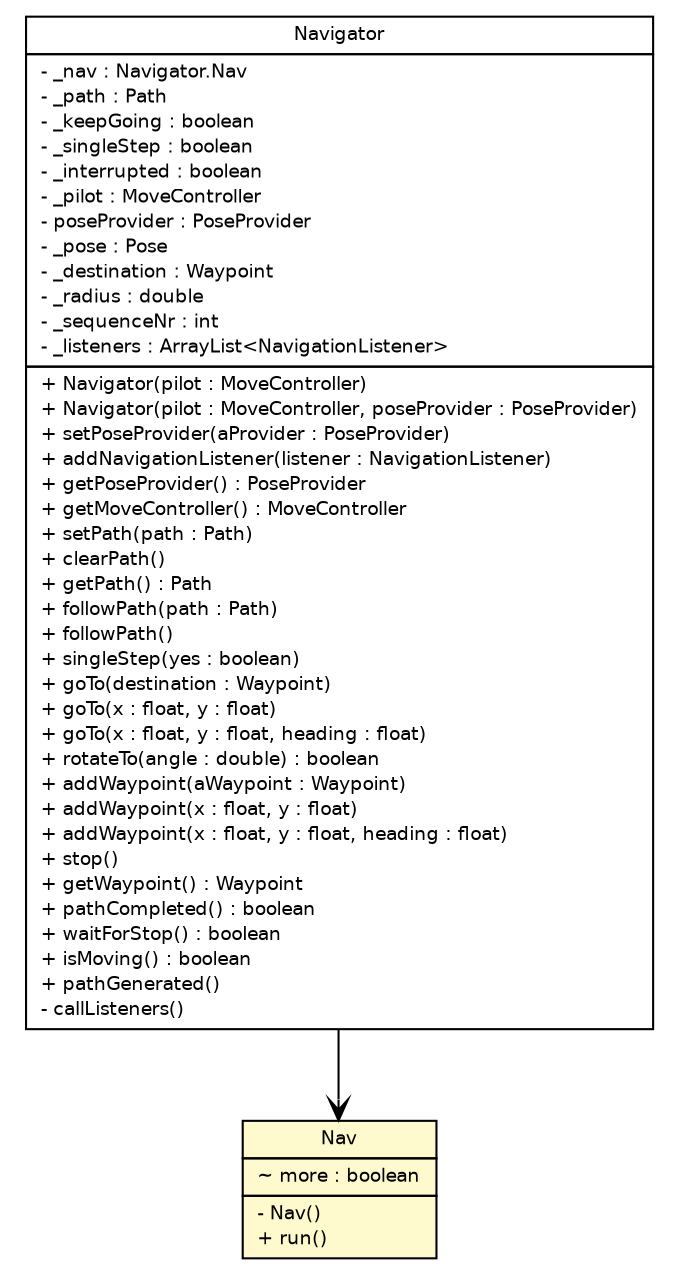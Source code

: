#!/usr/local/bin/dot
#
# Class diagram 
# Generated by UMLGraph version R5_6-24-gf6e263 (http://www.umlgraph.org/)
#

digraph G {
	edge [fontname="Helvetica",fontsize=10,labelfontname="Helvetica",labelfontsize=10];
	node [fontname="Helvetica",fontsize=10,shape=plaintext];
	nodesep=0.25;
	ranksep=0.5;
	// lejos.robotics.navigation.Navigator
	c2729 [label=<<table title="lejos.robotics.navigation.Navigator" border="0" cellborder="1" cellspacing="0" cellpadding="2" port="p" href="./Navigator.html">
		<tr><td><table border="0" cellspacing="0" cellpadding="1">
<tr><td align="center" balign="center"> Navigator </td></tr>
		</table></td></tr>
		<tr><td><table border="0" cellspacing="0" cellpadding="1">
<tr><td align="left" balign="left"> - _nav : Navigator.Nav </td></tr>
<tr><td align="left" balign="left"> - _path : Path </td></tr>
<tr><td align="left" balign="left"> - _keepGoing : boolean </td></tr>
<tr><td align="left" balign="left"> - _singleStep : boolean </td></tr>
<tr><td align="left" balign="left"> - _interrupted : boolean </td></tr>
<tr><td align="left" balign="left"> - _pilot : MoveController </td></tr>
<tr><td align="left" balign="left"> - poseProvider : PoseProvider </td></tr>
<tr><td align="left" balign="left"> - _pose : Pose </td></tr>
<tr><td align="left" balign="left"> - _destination : Waypoint </td></tr>
<tr><td align="left" balign="left"> - _radius : double </td></tr>
<tr><td align="left" balign="left"> - _sequenceNr : int </td></tr>
<tr><td align="left" balign="left"> - _listeners : ArrayList&lt;NavigationListener&gt; </td></tr>
		</table></td></tr>
		<tr><td><table border="0" cellspacing="0" cellpadding="1">
<tr><td align="left" balign="left"> + Navigator(pilot : MoveController) </td></tr>
<tr><td align="left" balign="left"> + Navigator(pilot : MoveController, poseProvider : PoseProvider) </td></tr>
<tr><td align="left" balign="left"> + setPoseProvider(aProvider : PoseProvider) </td></tr>
<tr><td align="left" balign="left"> + addNavigationListener(listener : NavigationListener) </td></tr>
<tr><td align="left" balign="left"> + getPoseProvider() : PoseProvider </td></tr>
<tr><td align="left" balign="left"> + getMoveController() : MoveController </td></tr>
<tr><td align="left" balign="left"> + setPath(path : Path) </td></tr>
<tr><td align="left" balign="left"> + clearPath() </td></tr>
<tr><td align="left" balign="left"> + getPath() : Path </td></tr>
<tr><td align="left" balign="left"> + followPath(path : Path) </td></tr>
<tr><td align="left" balign="left"> + followPath() </td></tr>
<tr><td align="left" balign="left"> + singleStep(yes : boolean) </td></tr>
<tr><td align="left" balign="left"> + goTo(destination : Waypoint) </td></tr>
<tr><td align="left" balign="left"> + goTo(x : float, y : float) </td></tr>
<tr><td align="left" balign="left"> + goTo(x : float, y : float, heading : float) </td></tr>
<tr><td align="left" balign="left"> + rotateTo(angle : double) : boolean </td></tr>
<tr><td align="left" balign="left"> + addWaypoint(aWaypoint : Waypoint) </td></tr>
<tr><td align="left" balign="left"> + addWaypoint(x : float, y : float) </td></tr>
<tr><td align="left" balign="left"> + addWaypoint(x : float, y : float, heading : float) </td></tr>
<tr><td align="left" balign="left"> + stop() </td></tr>
<tr><td align="left" balign="left"> + getWaypoint() : Waypoint </td></tr>
<tr><td align="left" balign="left"> + pathCompleted() : boolean </td></tr>
<tr><td align="left" balign="left"> + waitForStop() : boolean </td></tr>
<tr><td align="left" balign="left"> + isMoving() : boolean </td></tr>
<tr><td align="left" balign="left"> + pathGenerated() </td></tr>
<tr><td align="left" balign="left"> - callListeners() </td></tr>
		</table></td></tr>
		</table>>, URL="./Navigator.html", fontname="Helvetica", fontcolor="black", fontsize=9.0];
	// lejos.robotics.navigation.Navigator.Nav
	c2730 [label=<<table title="lejos.robotics.navigation.Navigator.Nav" border="0" cellborder="1" cellspacing="0" cellpadding="2" port="p" bgcolor="lemonChiffon" href="./Navigator.Nav.html">
		<tr><td><table border="0" cellspacing="0" cellpadding="1">
<tr><td align="center" balign="center"> Nav </td></tr>
		</table></td></tr>
		<tr><td><table border="0" cellspacing="0" cellpadding="1">
<tr><td align="left" balign="left"> ~ more : boolean </td></tr>
		</table></td></tr>
		<tr><td><table border="0" cellspacing="0" cellpadding="1">
<tr><td align="left" balign="left"> - Nav() </td></tr>
<tr><td align="left" balign="left"> + run() </td></tr>
		</table></td></tr>
		</table>>, URL="./Navigator.Nav.html", fontname="Helvetica", fontcolor="black", fontsize=9.0];
	// lejos.robotics.navigation.Navigator NAVASSOC lejos.robotics.navigation.Navigator.Nav
	c2729:p -> c2730:p [taillabel="", label="", headlabel="", fontname="Helvetica", fontcolor="black", fontsize=10.0, color="black", arrowhead=open];
}

